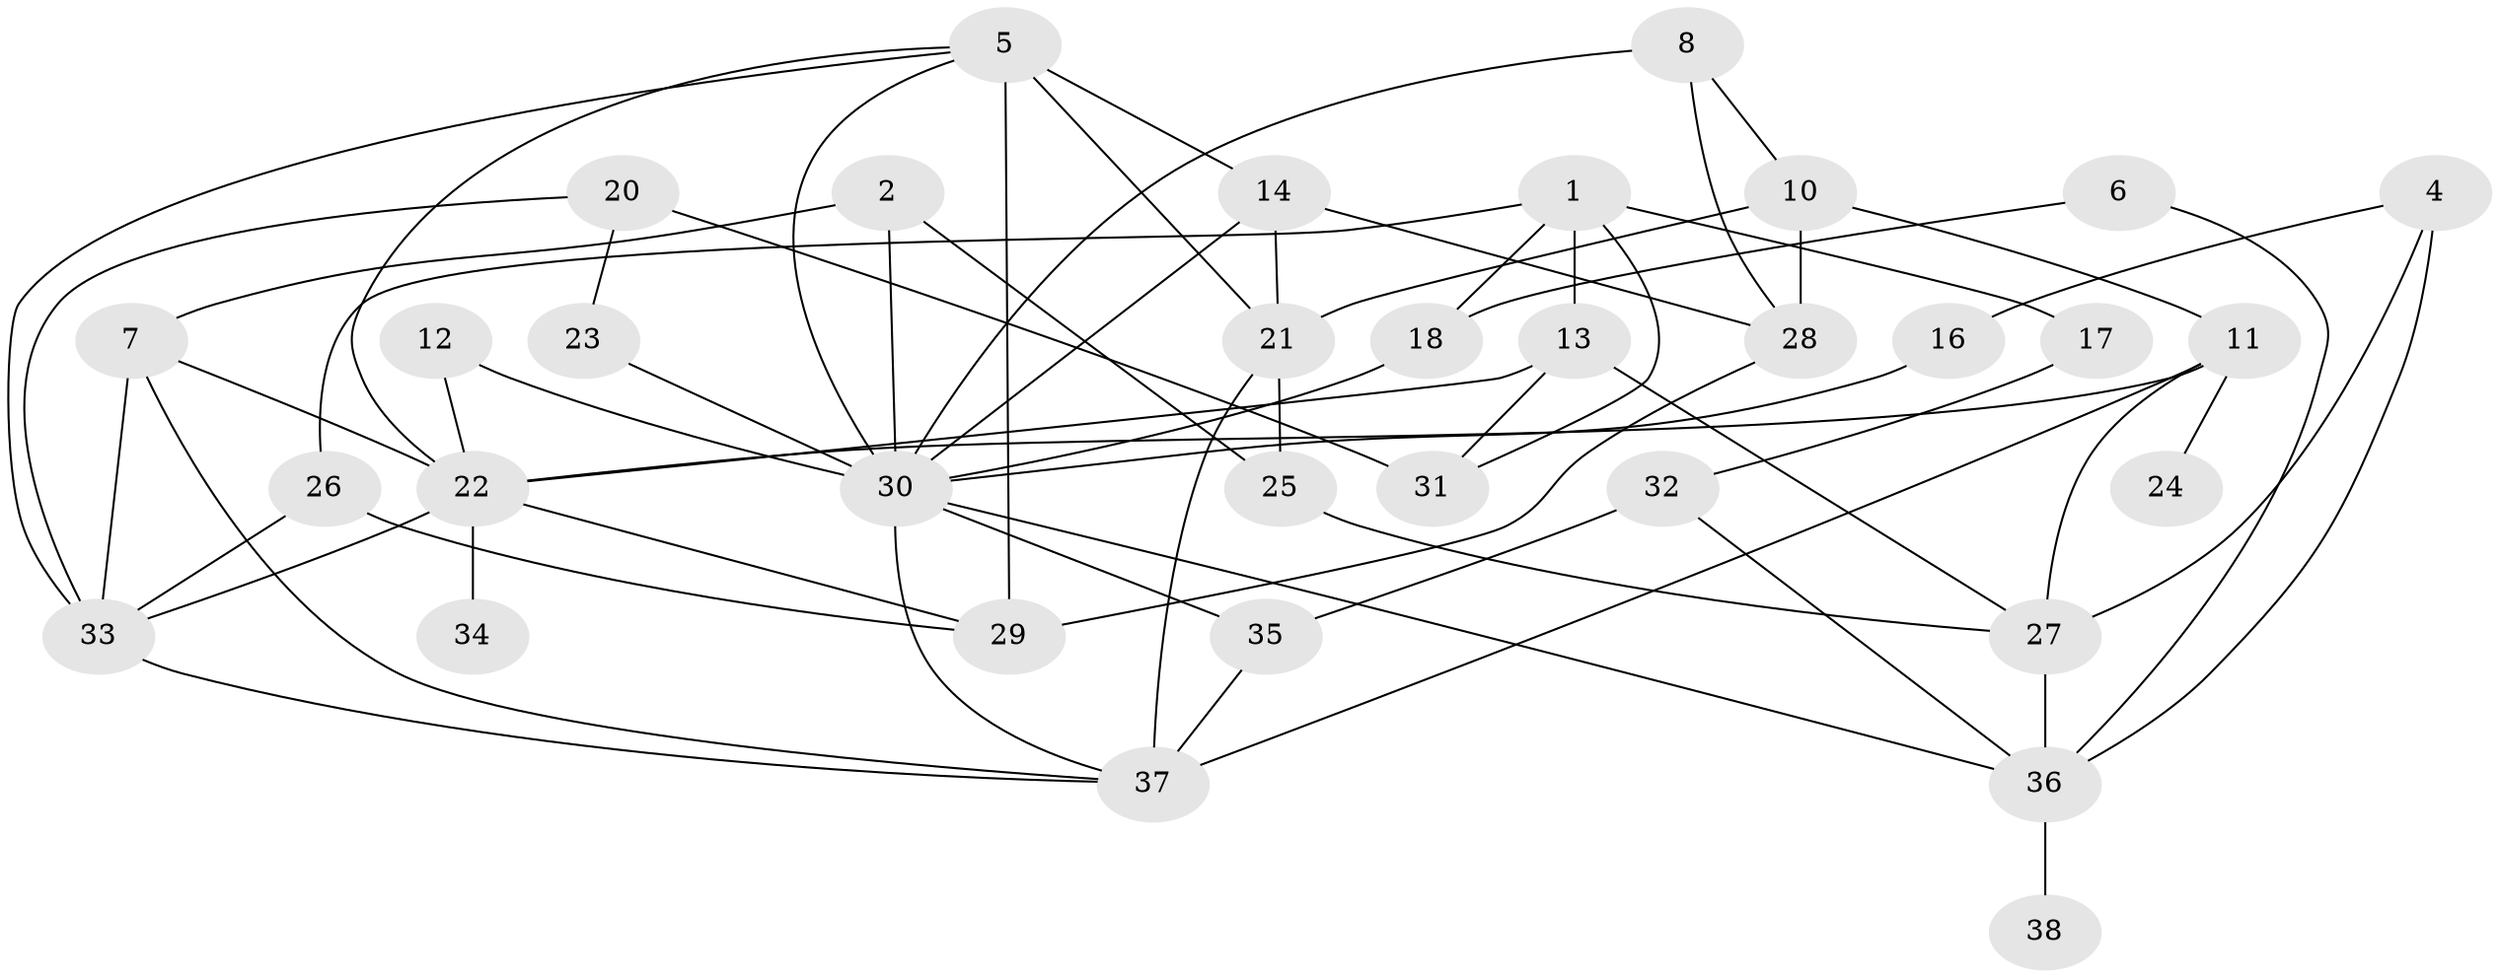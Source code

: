 // original degree distribution, {3: 0.29333333333333333, 2: 0.26666666666666666, 5: 0.09333333333333334, 4: 0.13333333333333333, 6: 0.05333333333333334, 1: 0.12, 0: 0.04}
// Generated by graph-tools (version 1.1) at 2025/25/03/09/25 03:25:16]
// undirected, 34 vertices, 65 edges
graph export_dot {
graph [start="1"]
  node [color=gray90,style=filled];
  1;
  2;
  4;
  5;
  6;
  7;
  8;
  10;
  11;
  12;
  13;
  14;
  16;
  17;
  18;
  20;
  21;
  22;
  23;
  24;
  25;
  26;
  27;
  28;
  29;
  30;
  31;
  32;
  33;
  34;
  35;
  36;
  37;
  38;
  1 -- 13 [weight=1.0];
  1 -- 17 [weight=1.0];
  1 -- 18 [weight=1.0];
  1 -- 26 [weight=1.0];
  1 -- 31 [weight=1.0];
  2 -- 7 [weight=1.0];
  2 -- 25 [weight=1.0];
  2 -- 30 [weight=2.0];
  4 -- 16 [weight=1.0];
  4 -- 27 [weight=1.0];
  4 -- 36 [weight=1.0];
  5 -- 14 [weight=2.0];
  5 -- 21 [weight=1.0];
  5 -- 22 [weight=1.0];
  5 -- 29 [weight=1.0];
  5 -- 30 [weight=1.0];
  5 -- 33 [weight=1.0];
  6 -- 18 [weight=1.0];
  6 -- 36 [weight=1.0];
  7 -- 22 [weight=1.0];
  7 -- 33 [weight=1.0];
  7 -- 37 [weight=1.0];
  8 -- 10 [weight=1.0];
  8 -- 28 [weight=1.0];
  8 -- 30 [weight=1.0];
  10 -- 11 [weight=1.0];
  10 -- 21 [weight=1.0];
  10 -- 28 [weight=1.0];
  11 -- 22 [weight=1.0];
  11 -- 24 [weight=1.0];
  11 -- 27 [weight=1.0];
  11 -- 37 [weight=2.0];
  12 -- 22 [weight=1.0];
  12 -- 30 [weight=1.0];
  13 -- 22 [weight=1.0];
  13 -- 27 [weight=1.0];
  13 -- 31 [weight=1.0];
  14 -- 21 [weight=1.0];
  14 -- 28 [weight=1.0];
  14 -- 30 [weight=1.0];
  16 -- 30 [weight=1.0];
  17 -- 32 [weight=1.0];
  18 -- 30 [weight=1.0];
  20 -- 23 [weight=1.0];
  20 -- 31 [weight=2.0];
  20 -- 33 [weight=1.0];
  21 -- 25 [weight=1.0];
  21 -- 37 [weight=1.0];
  22 -- 29 [weight=1.0];
  22 -- 33 [weight=1.0];
  22 -- 34 [weight=1.0];
  23 -- 30 [weight=1.0];
  25 -- 27 [weight=2.0];
  26 -- 29 [weight=1.0];
  26 -- 33 [weight=1.0];
  27 -- 36 [weight=1.0];
  28 -- 29 [weight=1.0];
  30 -- 35 [weight=1.0];
  30 -- 36 [weight=1.0];
  30 -- 37 [weight=1.0];
  32 -- 35 [weight=1.0];
  32 -- 36 [weight=1.0];
  33 -- 37 [weight=1.0];
  35 -- 37 [weight=1.0];
  36 -- 38 [weight=1.0];
}
